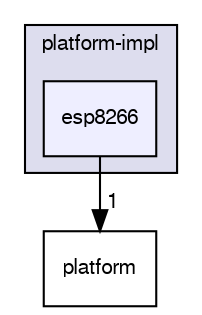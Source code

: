 digraph "/var/lib/jenkins/workspace/kaa_stable/client/client-multi/client-c/src/kaa/platform-impl/esp8266" {
  bgcolor=transparent;
  compound=true
  node [ fontsize="10", fontname="FreeSans"];
  edge [ labelfontsize="10", labelfontname="FreeSans"];
  subgraph clusterdir_ac945a678f77578aa2e77d1814e34588 {
    graph [ bgcolor="#ddddee", pencolor="black", label="platform-impl" fontname="FreeSans", fontsize="10", URL="dir_ac945a678f77578aa2e77d1814e34588.html"]
  dir_51358c9056b69bc8f93fd0accc8fbefa [shape=box, label="esp8266", style="filled", fillcolor="#eeeeff", pencolor="black", URL="dir_51358c9056b69bc8f93fd0accc8fbefa.html"];
  }
  dir_e23d472d76342075ad9c73af932db45b [shape=box label="platform" URL="dir_e23d472d76342075ad9c73af932db45b.html"];
  dir_51358c9056b69bc8f93fd0accc8fbefa->dir_e23d472d76342075ad9c73af932db45b [headlabel="1", labeldistance=1.5 headhref="dir_000022_000012.html"];
}
